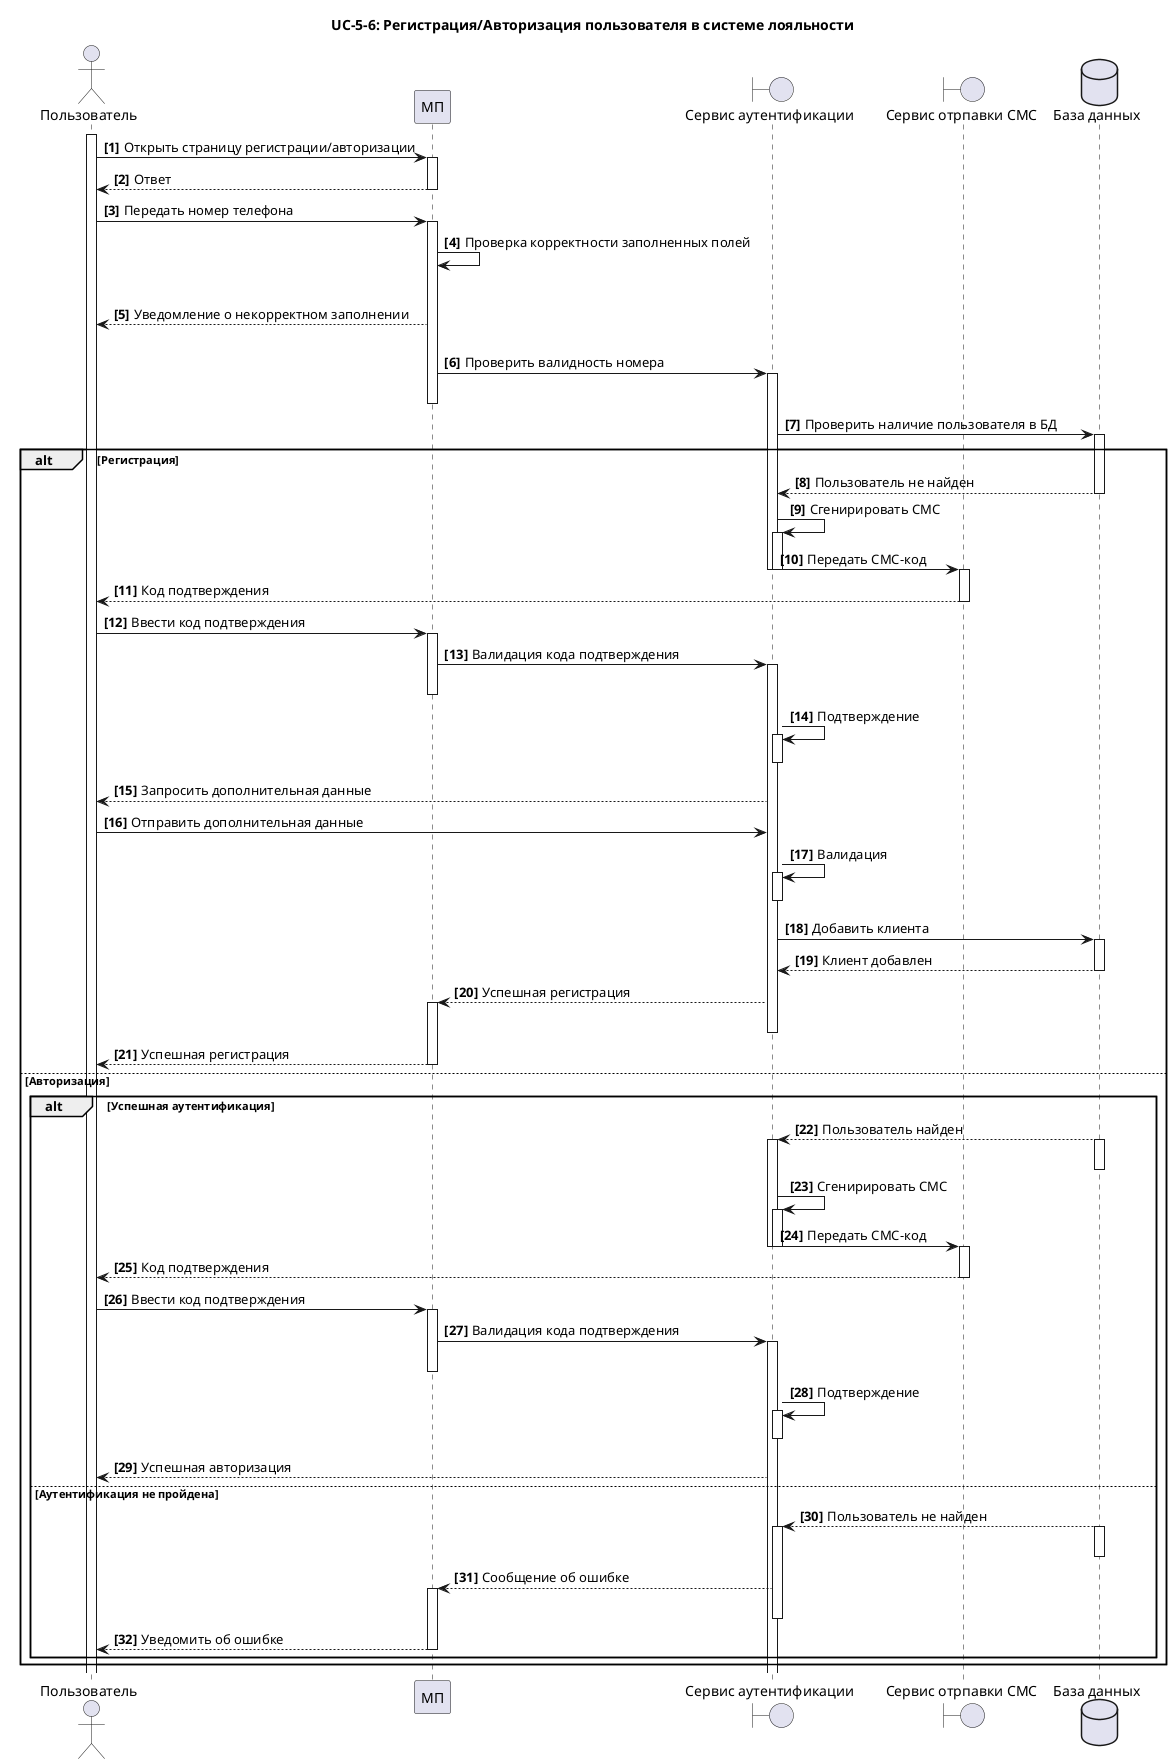 @startuml
title UC-5-6: Регистрация/Авторизация пользователя в системе лояльности
actor "Пользователь" as U 
participant  "МП" as A 
boundary "Сервис аутентификации" as S
boundary "Сервис отрпавки СМС" as M
dataBase "База данных" as DB 
autonumber "<b>[0]"
activate U  

U->A++: Открыть страницу регистрации/авторизации
return Ответ
U->A++: Передать номер телефона
A->A: Проверка корректности заполненных полей
alt Информация заполнена не корректно
A-->U:Уведомление о некорректном заполнении
else  Информация заполнена корректно

A->S++: Проверить валидность номера
deactivate A

S->DB++: Проверить наличие пользователя в БД

alt Регистрация
DB-->S: Пользователь не найден
DB--
S->S++: Сгенирировать СМС
S->M: Передать СМС-код
S--
S--
M++
M-->U: Код подтверждения
M--
U->A++: Ввести код подтверждения
A->S++: Валидация кода подтверждения
A--
S->S++: Подтверждение
S--
S-->U: Запросить дополнительная данные
U->S: Отправить дополнительная данные
S->S++: Валидация
S--
S->DB++: Добавить клиента
DB-->S: Клиент добавлен
DB--
S-->A++: Успешная регистрация
S--
A-->U: Успешная регистрация
A--
else Авторизация
alt Успешная аутентификация

DB-->S++: Пользователь найден
DB++
DB--
S->S++: Сгенирировать СМС
S->M: Передать СМС-код
S--
S--
M++
M-->U: Код подтверждения
M--
U->A++: Ввести код подтверждения
A->S++: Валидация кода подтверждения
A--
S->S++: Подтверждение
S--
S-->U: Успешная авторизация
else Аутентификация не пройдена
DB-->S++: Пользователь не найден
DB++
DB--
S-->A++:Сообщение об ошибке
S--
A-->U: Уведомить об ошибке 
A--
end
end
@enduml
